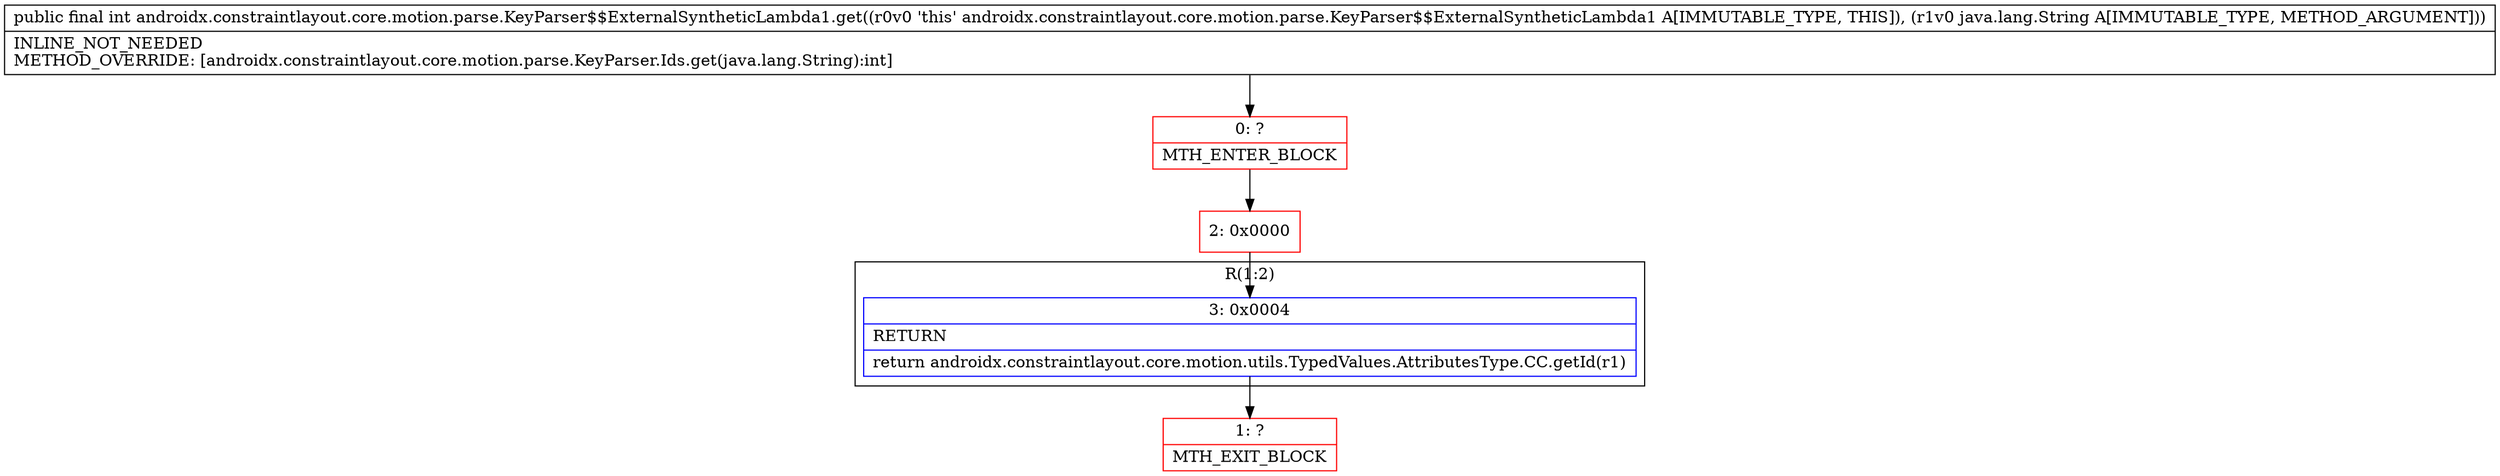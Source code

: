 digraph "CFG forandroidx.constraintlayout.core.motion.parse.KeyParser$$ExternalSyntheticLambda1.get(Ljava\/lang\/String;)I" {
subgraph cluster_Region_772522574 {
label = "R(1:2)";
node [shape=record,color=blue];
Node_3 [shape=record,label="{3\:\ 0x0004|RETURN\l|return androidx.constraintlayout.core.motion.utils.TypedValues.AttributesType.CC.getId(r1)\l}"];
}
Node_0 [shape=record,color=red,label="{0\:\ ?|MTH_ENTER_BLOCK\l}"];
Node_2 [shape=record,color=red,label="{2\:\ 0x0000}"];
Node_1 [shape=record,color=red,label="{1\:\ ?|MTH_EXIT_BLOCK\l}"];
MethodNode[shape=record,label="{public final int androidx.constraintlayout.core.motion.parse.KeyParser$$ExternalSyntheticLambda1.get((r0v0 'this' androidx.constraintlayout.core.motion.parse.KeyParser$$ExternalSyntheticLambda1 A[IMMUTABLE_TYPE, THIS]), (r1v0 java.lang.String A[IMMUTABLE_TYPE, METHOD_ARGUMENT]))  | INLINE_NOT_NEEDED\lMETHOD_OVERRIDE: [androidx.constraintlayout.core.motion.parse.KeyParser.Ids.get(java.lang.String):int]\l}"];
MethodNode -> Node_0;Node_3 -> Node_1;
Node_0 -> Node_2;
Node_2 -> Node_3;
}

